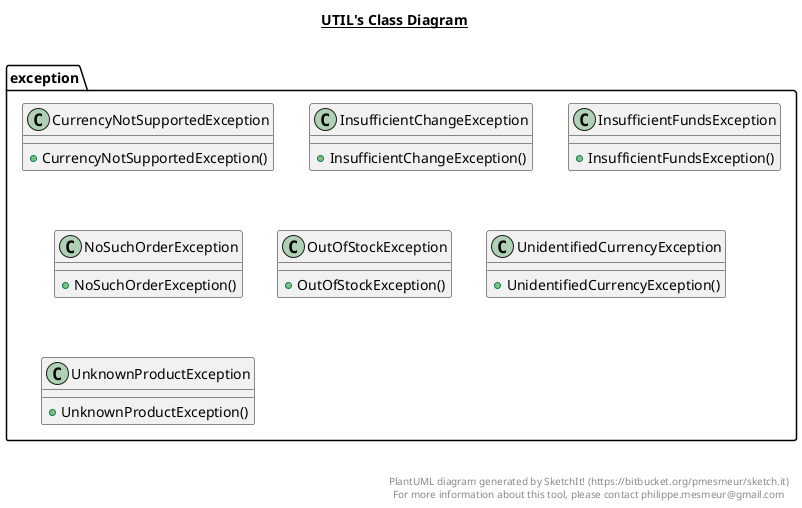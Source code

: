 @startuml

title __UTIL's Class Diagram__\n

  package exception {
    class CurrencyNotSupportedException {
        + CurrencyNotSupportedException()
    }
  }
  

  package exception {
    class InsufficientChangeException {
        + InsufficientChangeException()
    }
  }
  

  package exception {
    class InsufficientFundsException {
        + InsufficientFundsException()
    }
  }
  

  package exception {
    class NoSuchOrderException {
        + NoSuchOrderException()
    }
  }
  

  package exception {
    class OutOfStockException {
        + OutOfStockException()
    }
  }
  

  package exception {
    class UnidentifiedCurrencyException {
        + UnidentifiedCurrencyException()
    }
  }
  

  package exception {
    class UnknownProductException {
        + UnknownProductException()
    }
  }
  



right footer


PlantUML diagram generated by SketchIt! (https://bitbucket.org/pmesmeur/sketch.it)
For more information about this tool, please contact philippe.mesmeur@gmail.com
endfooter

@enduml

